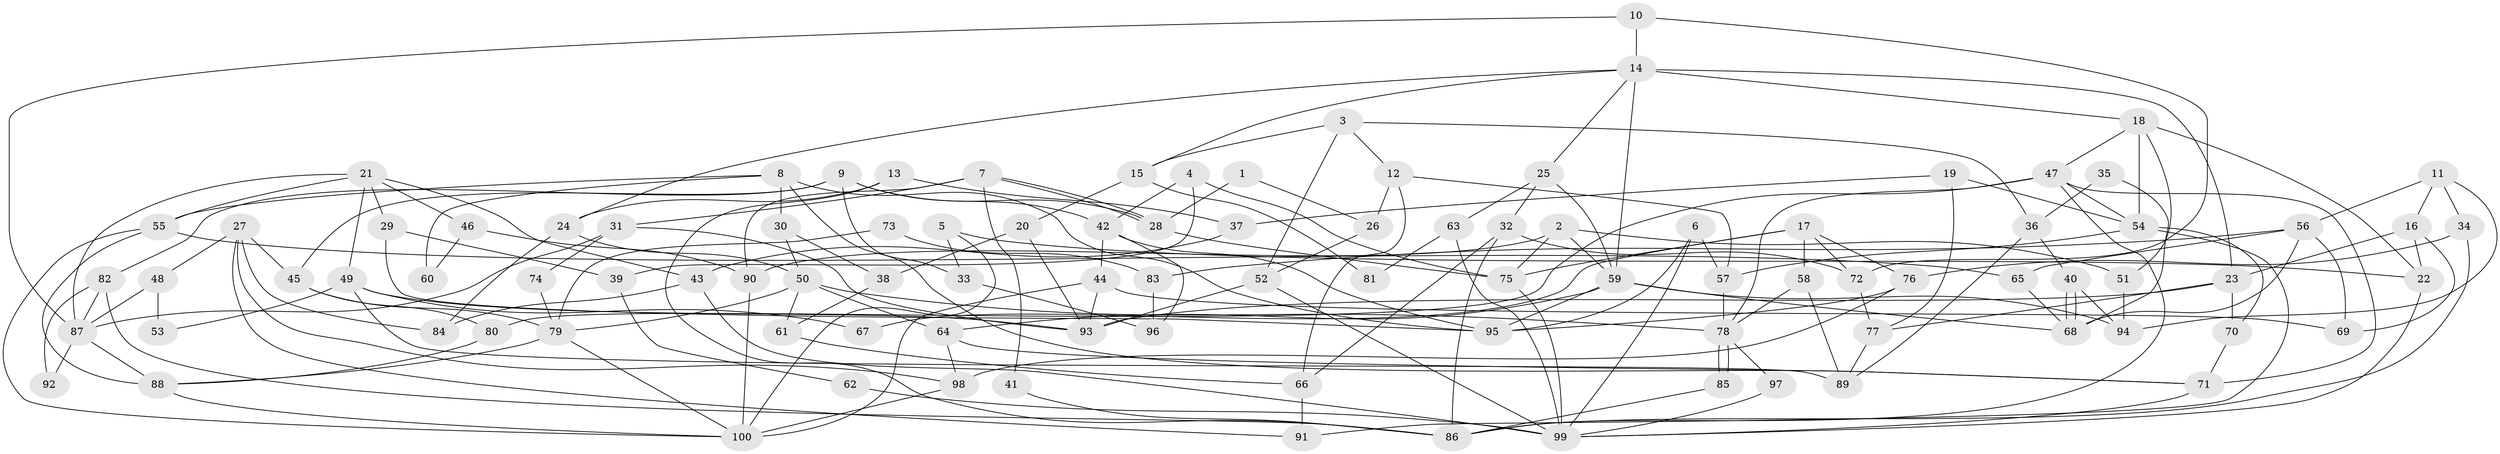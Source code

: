 // Generated by graph-tools (version 1.1) at 2025/11/02/21/25 10:11:15]
// undirected, 100 vertices, 200 edges
graph export_dot {
graph [start="1"]
  node [color=gray90,style=filled];
  1;
  2;
  3;
  4;
  5;
  6;
  7;
  8;
  9;
  10;
  11;
  12;
  13;
  14;
  15;
  16;
  17;
  18;
  19;
  20;
  21;
  22;
  23;
  24;
  25;
  26;
  27;
  28;
  29;
  30;
  31;
  32;
  33;
  34;
  35;
  36;
  37;
  38;
  39;
  40;
  41;
  42;
  43;
  44;
  45;
  46;
  47;
  48;
  49;
  50;
  51;
  52;
  53;
  54;
  55;
  56;
  57;
  58;
  59;
  60;
  61;
  62;
  63;
  64;
  65;
  66;
  67;
  68;
  69;
  70;
  71;
  72;
  73;
  74;
  75;
  76;
  77;
  78;
  79;
  80;
  81;
  82;
  83;
  84;
  85;
  86;
  87;
  88;
  89;
  90;
  91;
  92;
  93;
  94;
  95;
  96;
  97;
  98;
  99;
  100;
  1 -- 26;
  1 -- 28;
  2 -- 59;
  2 -- 51;
  2 -- 75;
  2 -- 90;
  3 -- 52;
  3 -- 36;
  3 -- 12;
  3 -- 15;
  4 -- 42;
  4 -- 75;
  4 -- 39;
  5 -- 22;
  5 -- 100;
  5 -- 33;
  6 -- 99;
  6 -- 95;
  6 -- 57;
  7 -- 90;
  7 -- 28;
  7 -- 28;
  7 -- 31;
  7 -- 41;
  8 -- 71;
  8 -- 30;
  8 -- 55;
  8 -- 60;
  8 -- 95;
  9 -- 42;
  9 -- 28;
  9 -- 33;
  9 -- 45;
  9 -- 82;
  10 -- 87;
  10 -- 14;
  10 -- 72;
  11 -- 16;
  11 -- 34;
  11 -- 56;
  11 -- 94;
  12 -- 57;
  12 -- 26;
  12 -- 66;
  13 -- 24;
  13 -- 37;
  13 -- 86;
  14 -- 59;
  14 -- 23;
  14 -- 15;
  14 -- 18;
  14 -- 24;
  14 -- 25;
  15 -- 20;
  15 -- 81;
  16 -- 22;
  16 -- 23;
  16 -- 69;
  17 -- 76;
  17 -- 72;
  17 -- 58;
  17 -- 67;
  17 -- 75;
  18 -- 47;
  18 -- 22;
  18 -- 51;
  18 -- 54;
  19 -- 54;
  19 -- 77;
  19 -- 37;
  20 -- 93;
  20 -- 38;
  21 -- 55;
  21 -- 87;
  21 -- 29;
  21 -- 43;
  21 -- 46;
  21 -- 49;
  22 -- 99;
  23 -- 70;
  23 -- 77;
  23 -- 93;
  24 -- 50;
  24 -- 84;
  25 -- 59;
  25 -- 32;
  25 -- 63;
  26 -- 52;
  27 -- 84;
  27 -- 45;
  27 -- 48;
  27 -- 91;
  27 -- 98;
  28 -- 75;
  29 -- 95;
  29 -- 39;
  30 -- 38;
  30 -- 50;
  31 -- 93;
  31 -- 74;
  31 -- 87;
  32 -- 66;
  32 -- 72;
  32 -- 86;
  33 -- 96;
  34 -- 86;
  34 -- 76;
  35 -- 68;
  35 -- 36;
  36 -- 40;
  36 -- 89;
  37 -- 43;
  38 -- 61;
  39 -- 62;
  40 -- 94;
  40 -- 68;
  40 -- 68;
  41 -- 86;
  42 -- 44;
  42 -- 95;
  42 -- 96;
  43 -- 99;
  43 -- 84;
  44 -- 100;
  44 -- 69;
  44 -- 93;
  45 -- 80;
  45 -- 79;
  46 -- 90;
  46 -- 60;
  47 -- 78;
  47 -- 86;
  47 -- 54;
  47 -- 71;
  47 -- 80;
  48 -- 87;
  48 -- 53;
  49 -- 93;
  49 -- 53;
  49 -- 67;
  49 -- 89;
  50 -- 79;
  50 -- 78;
  50 -- 61;
  50 -- 64;
  51 -- 94;
  52 -- 99;
  52 -- 93;
  54 -- 57;
  54 -- 70;
  54 -- 91;
  55 -- 100;
  55 -- 65;
  55 -- 88;
  56 -- 68;
  56 -- 65;
  56 -- 69;
  56 -- 83;
  57 -- 78;
  58 -- 78;
  58 -- 89;
  59 -- 64;
  59 -- 68;
  59 -- 94;
  59 -- 95;
  61 -- 66;
  62 -- 99;
  63 -- 99;
  63 -- 81;
  64 -- 98;
  64 -- 71;
  65 -- 68;
  66 -- 91;
  70 -- 71;
  71 -- 99;
  72 -- 77;
  73 -- 79;
  73 -- 83;
  74 -- 79;
  75 -- 99;
  76 -- 95;
  76 -- 98;
  77 -- 89;
  78 -- 85;
  78 -- 85;
  78 -- 97;
  79 -- 88;
  79 -- 100;
  80 -- 88;
  82 -- 86;
  82 -- 87;
  82 -- 92;
  83 -- 96;
  85 -- 86;
  87 -- 88;
  87 -- 92;
  88 -- 100;
  90 -- 100;
  97 -- 99;
  98 -- 100;
}
